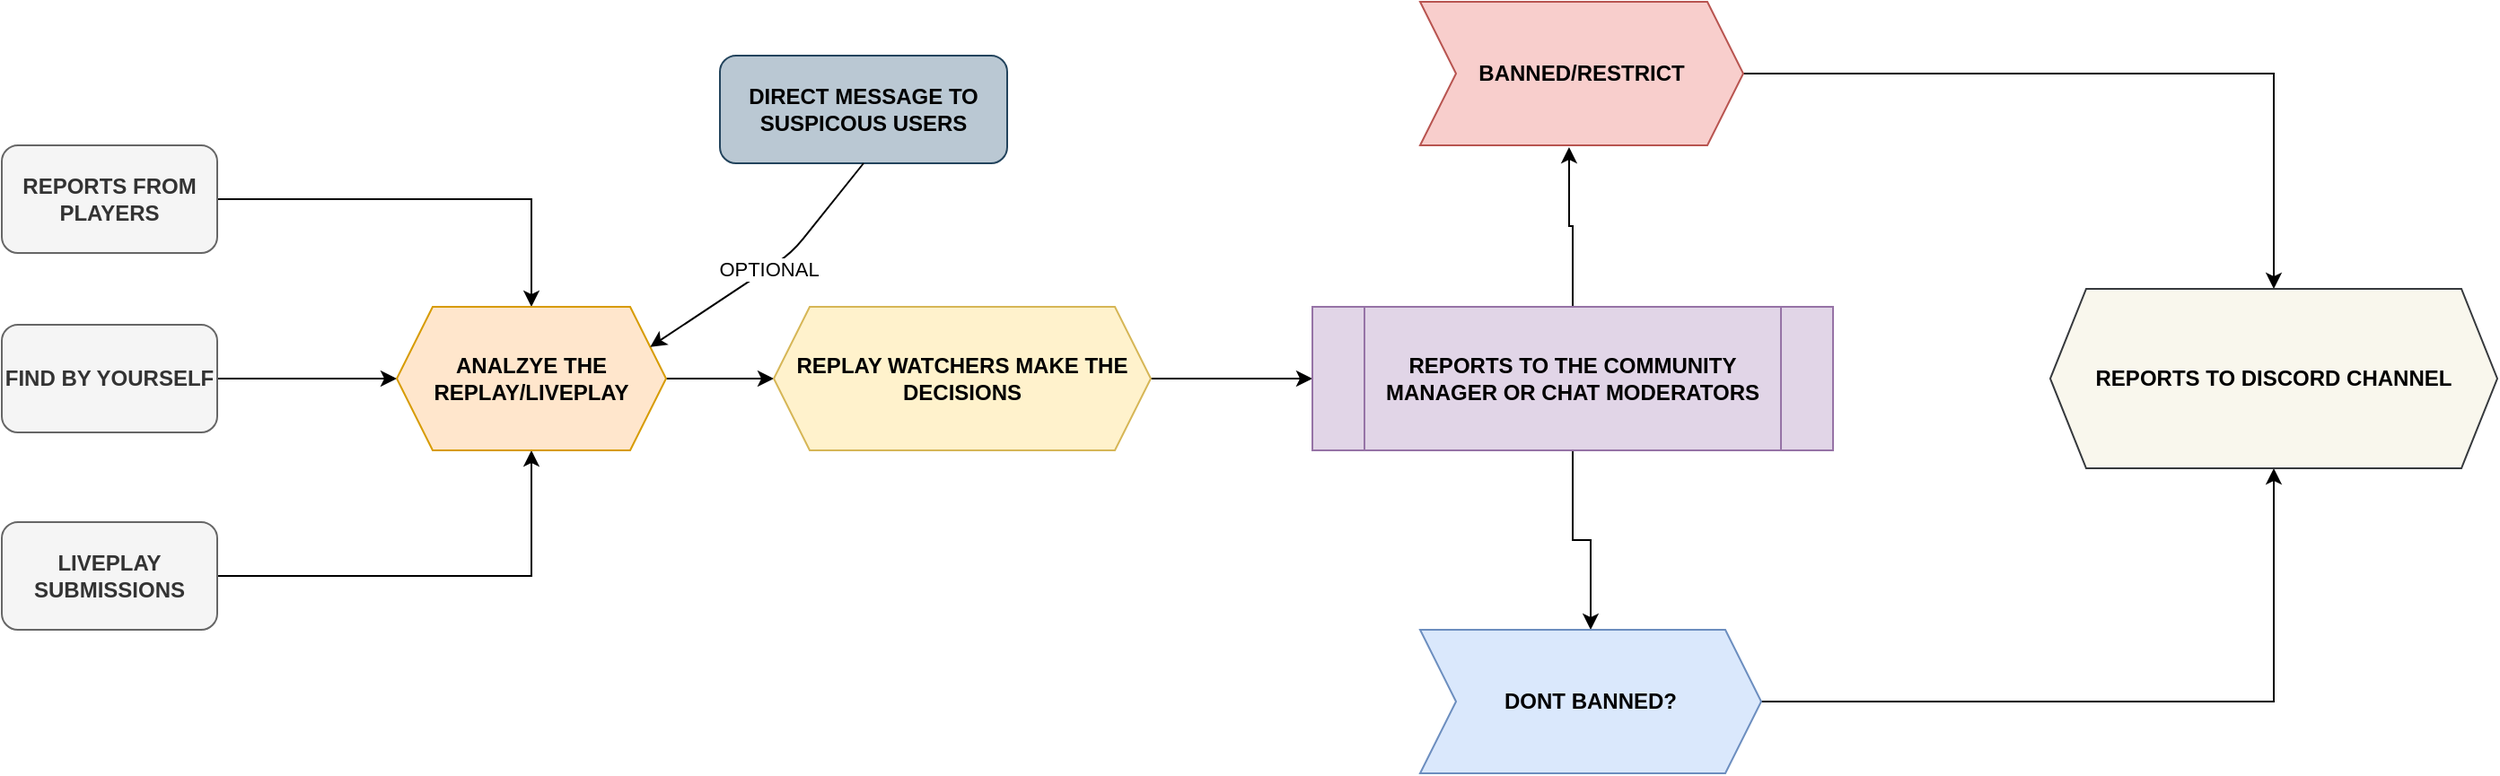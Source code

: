 <mxfile version="13.6.3" type="github">
  <diagram id="C5RBs43oDa-KdzZeNtuy" name="Page-1">
    <mxGraphModel dx="1102" dy="592" grid="1" gridSize="10" guides="1" tooltips="1" connect="1" arrows="1" fold="1" page="1" pageScale="1" pageWidth="827" pageHeight="1169" math="0" shadow="0">
      <root>
        <mxCell id="WIyWlLk6GJQsqaUBKTNV-0" />
        <mxCell id="WIyWlLk6GJQsqaUBKTNV-1" parent="WIyWlLk6GJQsqaUBKTNV-0" />
        <mxCell id="PeS1Z0UZdLXKTZlHd_E6-6" style="edgeStyle=orthogonalEdgeStyle;rounded=0;orthogonalLoop=1;jettySize=auto;html=1;exitX=1;exitY=0.5;exitDx=0;exitDy=0;entryX=0.5;entryY=0;entryDx=0;entryDy=0;fontStyle=1" edge="1" parent="WIyWlLk6GJQsqaUBKTNV-1" source="PeS1Z0UZdLXKTZlHd_E6-1" target="PeS1Z0UZdLXKTZlHd_E6-5">
          <mxGeometry relative="1" as="geometry" />
        </mxCell>
        <mxCell id="PeS1Z0UZdLXKTZlHd_E6-1" value="&lt;span&gt;REPORTS FROM PLAYERS&lt;/span&gt;" style="rounded=1;whiteSpace=wrap;html=1;fontStyle=1;fillColor=#f5f5f5;strokeColor=#666666;fontColor=#333333;" vertex="1" parent="WIyWlLk6GJQsqaUBKTNV-1">
          <mxGeometry x="40" y="120" width="120" height="60" as="geometry" />
        </mxCell>
        <mxCell id="PeS1Z0UZdLXKTZlHd_E6-7" style="edgeStyle=orthogonalEdgeStyle;rounded=0;orthogonalLoop=1;jettySize=auto;html=1;exitX=1;exitY=0.5;exitDx=0;exitDy=0;entryX=0;entryY=0.5;entryDx=0;entryDy=0;fontStyle=1" edge="1" parent="WIyWlLk6GJQsqaUBKTNV-1" source="PeS1Z0UZdLXKTZlHd_E6-2" target="PeS1Z0UZdLXKTZlHd_E6-5">
          <mxGeometry relative="1" as="geometry" />
        </mxCell>
        <mxCell id="PeS1Z0UZdLXKTZlHd_E6-2" value="FIND BY YOURSELF" style="rounded=1;whiteSpace=wrap;html=1;fontStyle=1;fillColor=#f5f5f5;strokeColor=#666666;fontColor=#333333;" vertex="1" parent="WIyWlLk6GJQsqaUBKTNV-1">
          <mxGeometry x="40" y="220" width="120" height="60" as="geometry" />
        </mxCell>
        <mxCell id="PeS1Z0UZdLXKTZlHd_E6-8" style="edgeStyle=orthogonalEdgeStyle;rounded=0;orthogonalLoop=1;jettySize=auto;html=1;exitX=1;exitY=0.5;exitDx=0;exitDy=0;entryX=0.5;entryY=1;entryDx=0;entryDy=0;fontStyle=1" edge="1" parent="WIyWlLk6GJQsqaUBKTNV-1" source="PeS1Z0UZdLXKTZlHd_E6-3" target="PeS1Z0UZdLXKTZlHd_E6-5">
          <mxGeometry relative="1" as="geometry" />
        </mxCell>
        <mxCell id="PeS1Z0UZdLXKTZlHd_E6-3" value="LIVEPLAY SUBMISSIONS" style="rounded=1;whiteSpace=wrap;html=1;fontStyle=1;fillColor=#f5f5f5;strokeColor=#666666;fontColor=#333333;" vertex="1" parent="WIyWlLk6GJQsqaUBKTNV-1">
          <mxGeometry x="40" y="330" width="120" height="60" as="geometry" />
        </mxCell>
        <mxCell id="PeS1Z0UZdLXKTZlHd_E6-10" style="edgeStyle=orthogonalEdgeStyle;rounded=0;orthogonalLoop=1;jettySize=auto;html=1;exitX=1;exitY=0.5;exitDx=0;exitDy=0;fontStyle=1" edge="1" parent="WIyWlLk6GJQsqaUBKTNV-1" source="PeS1Z0UZdLXKTZlHd_E6-5" target="PeS1Z0UZdLXKTZlHd_E6-9">
          <mxGeometry relative="1" as="geometry" />
        </mxCell>
        <mxCell id="PeS1Z0UZdLXKTZlHd_E6-5" value="ANALZYE THE REPLAY/LIVEPLAY" style="shape=hexagon;perimeter=hexagonPerimeter2;whiteSpace=wrap;html=1;fixedSize=1;fontStyle=1;fillColor=#ffe6cc;strokeColor=#d79b00;" vertex="1" parent="WIyWlLk6GJQsqaUBKTNV-1">
          <mxGeometry x="260" y="210" width="150" height="80" as="geometry" />
        </mxCell>
        <mxCell id="PeS1Z0UZdLXKTZlHd_E6-12" style="edgeStyle=orthogonalEdgeStyle;rounded=0;orthogonalLoop=1;jettySize=auto;html=1;exitX=1;exitY=0.5;exitDx=0;exitDy=0;entryX=0;entryY=0.5;entryDx=0;entryDy=0;fontStyle=1" edge="1" parent="WIyWlLk6GJQsqaUBKTNV-1" source="PeS1Z0UZdLXKTZlHd_E6-9" target="PeS1Z0UZdLXKTZlHd_E6-11">
          <mxGeometry relative="1" as="geometry" />
        </mxCell>
        <mxCell id="PeS1Z0UZdLXKTZlHd_E6-9" value="REPLAY WATCHERS MAKE THE DECISIONS" style="shape=hexagon;perimeter=hexagonPerimeter2;whiteSpace=wrap;html=1;fixedSize=1;fontStyle=1;fillColor=#fff2cc;strokeColor=#d6b656;" vertex="1" parent="WIyWlLk6GJQsqaUBKTNV-1">
          <mxGeometry x="470" y="210" width="210" height="80" as="geometry" />
        </mxCell>
        <mxCell id="PeS1Z0UZdLXKTZlHd_E6-17" style="edgeStyle=orthogonalEdgeStyle;rounded=0;orthogonalLoop=1;jettySize=auto;html=1;exitX=0.5;exitY=0;exitDx=0;exitDy=0;entryX=0.461;entryY=1.013;entryDx=0;entryDy=0;entryPerimeter=0;fontStyle=1" edge="1" parent="WIyWlLk6GJQsqaUBKTNV-1" source="PeS1Z0UZdLXKTZlHd_E6-11" target="PeS1Z0UZdLXKTZlHd_E6-15">
          <mxGeometry relative="1" as="geometry" />
        </mxCell>
        <mxCell id="PeS1Z0UZdLXKTZlHd_E6-18" style="edgeStyle=orthogonalEdgeStyle;rounded=0;orthogonalLoop=1;jettySize=auto;html=1;exitX=0.5;exitY=1;exitDx=0;exitDy=0;entryX=0.5;entryY=0;entryDx=0;entryDy=0;fontStyle=1" edge="1" parent="WIyWlLk6GJQsqaUBKTNV-1" source="PeS1Z0UZdLXKTZlHd_E6-11" target="PeS1Z0UZdLXKTZlHd_E6-16">
          <mxGeometry relative="1" as="geometry" />
        </mxCell>
        <mxCell id="PeS1Z0UZdLXKTZlHd_E6-11" value="REPORTS TO THE COMMUNITY MANAGER OR CHAT MODERATORS" style="shape=process;whiteSpace=wrap;html=1;backgroundOutline=1;fontStyle=1;fillColor=#e1d5e7;strokeColor=#9673a6;" vertex="1" parent="WIyWlLk6GJQsqaUBKTNV-1">
          <mxGeometry x="770" y="210" width="290" height="80" as="geometry" />
        </mxCell>
        <mxCell id="PeS1Z0UZdLXKTZlHd_E6-20" style="edgeStyle=orthogonalEdgeStyle;rounded=0;orthogonalLoop=1;jettySize=auto;html=1;exitX=1;exitY=0.5;exitDx=0;exitDy=0;entryX=0.5;entryY=0;entryDx=0;entryDy=0;fontStyle=1" edge="1" parent="WIyWlLk6GJQsqaUBKTNV-1" source="PeS1Z0UZdLXKTZlHd_E6-15" target="PeS1Z0UZdLXKTZlHd_E6-19">
          <mxGeometry relative="1" as="geometry" />
        </mxCell>
        <mxCell id="PeS1Z0UZdLXKTZlHd_E6-15" value="BANNED/RESTRICT" style="shape=step;perimeter=stepPerimeter;whiteSpace=wrap;html=1;fixedSize=1;fillColor=#f8cecc;strokeColor=#b85450;fontStyle=1" vertex="1" parent="WIyWlLk6GJQsqaUBKTNV-1">
          <mxGeometry x="830" y="40" width="180" height="80" as="geometry" />
        </mxCell>
        <mxCell id="PeS1Z0UZdLXKTZlHd_E6-21" style="edgeStyle=orthogonalEdgeStyle;rounded=0;orthogonalLoop=1;jettySize=auto;html=1;exitX=1;exitY=0.5;exitDx=0;exitDy=0;entryX=0.5;entryY=1;entryDx=0;entryDy=0;fontStyle=1" edge="1" parent="WIyWlLk6GJQsqaUBKTNV-1" source="PeS1Z0UZdLXKTZlHd_E6-16" target="PeS1Z0UZdLXKTZlHd_E6-19">
          <mxGeometry relative="1" as="geometry" />
        </mxCell>
        <mxCell id="PeS1Z0UZdLXKTZlHd_E6-16" value="DONT BANNED?" style="shape=step;perimeter=stepPerimeter;whiteSpace=wrap;html=1;fixedSize=1;fillColor=#dae8fc;strokeColor=#6c8ebf;fontStyle=1" vertex="1" parent="WIyWlLk6GJQsqaUBKTNV-1">
          <mxGeometry x="830" y="390" width="190" height="80" as="geometry" />
        </mxCell>
        <mxCell id="PeS1Z0UZdLXKTZlHd_E6-19" value="REPORTS TO DISCORD CHANNEL" style="shape=hexagon;perimeter=hexagonPerimeter2;whiteSpace=wrap;html=1;fixedSize=1;fontStyle=1;fillColor=#f9f7ed;strokeColor=#36393d;" vertex="1" parent="WIyWlLk6GJQsqaUBKTNV-1">
          <mxGeometry x="1181" y="200" width="249" height="100" as="geometry" />
        </mxCell>
        <mxCell id="PeS1Z0UZdLXKTZlHd_E6-22" value="DIRECT MESSAGE TO SUSPICOUS USERS" style="rounded=1;whiteSpace=wrap;html=1;fillColor=#bac8d3;strokeColor=#23445d;fontStyle=1" vertex="1" parent="WIyWlLk6GJQsqaUBKTNV-1">
          <mxGeometry x="440" y="70" width="160" height="60" as="geometry" />
        </mxCell>
        <mxCell id="PeS1Z0UZdLXKTZlHd_E6-24" value="" style="endArrow=classic;html=1;exitX=0.5;exitY=1;exitDx=0;exitDy=0;entryX=1;entryY=0.25;entryDx=0;entryDy=0;" edge="1" parent="WIyWlLk6GJQsqaUBKTNV-1" source="PeS1Z0UZdLXKTZlHd_E6-22" target="PeS1Z0UZdLXKTZlHd_E6-5">
          <mxGeometry relative="1" as="geometry">
            <mxPoint x="500" y="170" as="sourcePoint" />
            <mxPoint x="740" y="230" as="targetPoint" />
            <Array as="points">
              <mxPoint x="480" y="180" />
            </Array>
          </mxGeometry>
        </mxCell>
        <mxCell id="PeS1Z0UZdLXKTZlHd_E6-25" value="OPTIONAL" style="edgeLabel;resizable=0;html=1;align=center;verticalAlign=middle;" connectable="0" vertex="1" parent="PeS1Z0UZdLXKTZlHd_E6-24">
          <mxGeometry relative="1" as="geometry" />
        </mxCell>
      </root>
    </mxGraphModel>
  </diagram>
</mxfile>
